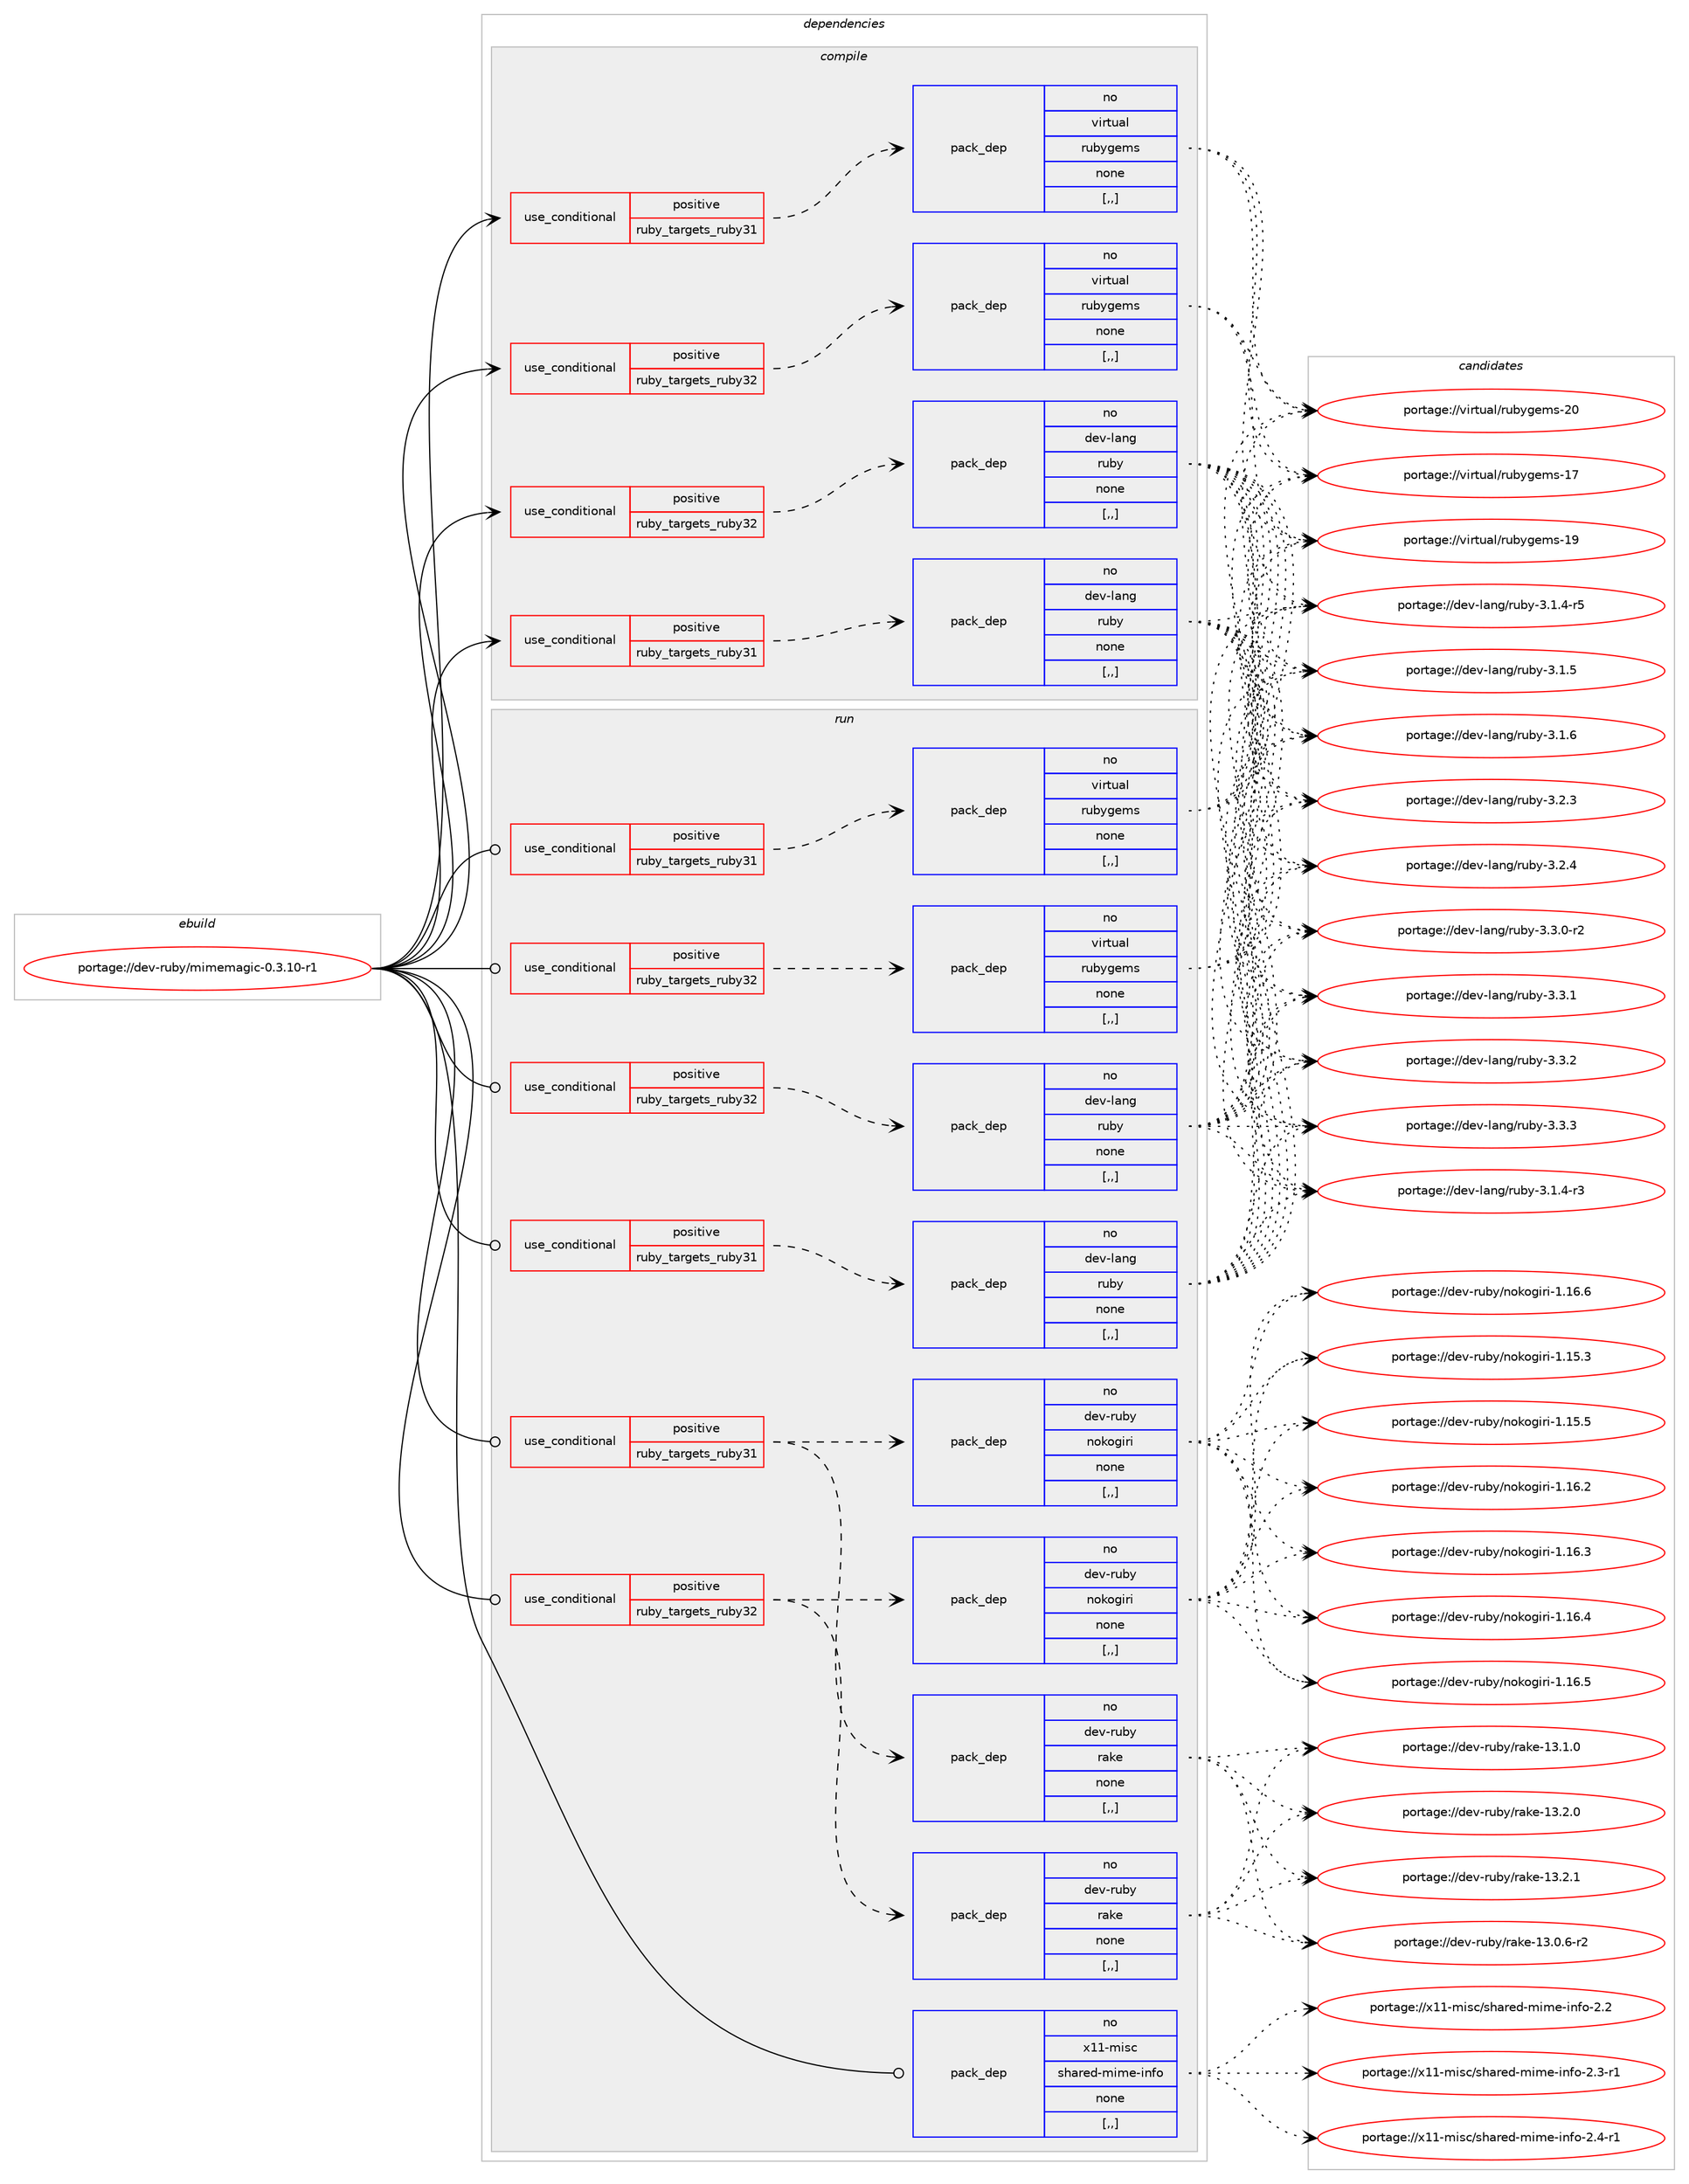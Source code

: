 digraph prolog {

# *************
# Graph options
# *************

newrank=true;
concentrate=true;
compound=true;
graph [rankdir=LR,fontname=Helvetica,fontsize=10,ranksep=1.5];#, ranksep=2.5, nodesep=0.2];
edge  [arrowhead=vee];
node  [fontname=Helvetica,fontsize=10];

# **********
# The ebuild
# **********

subgraph cluster_leftcol {
color=gray;
rank=same;
label=<<i>ebuild</i>>;
id [label="portage://dev-ruby/mimemagic-0.3.10-r1", color=red, width=4, href="../dev-ruby/mimemagic-0.3.10-r1.svg"];
}

# ****************
# The dependencies
# ****************

subgraph cluster_midcol {
color=gray;
label=<<i>dependencies</i>>;
subgraph cluster_compile {
fillcolor="#eeeeee";
style=filled;
label=<<i>compile</i>>;
subgraph cond49269 {
dependency185904 [label=<<TABLE BORDER="0" CELLBORDER="1" CELLSPACING="0" CELLPADDING="4"><TR><TD ROWSPAN="3" CELLPADDING="10">use_conditional</TD></TR><TR><TD>positive</TD></TR><TR><TD>ruby_targets_ruby31</TD></TR></TABLE>>, shape=none, color=red];
subgraph pack135329 {
dependency185905 [label=<<TABLE BORDER="0" CELLBORDER="1" CELLSPACING="0" CELLPADDING="4" WIDTH="220"><TR><TD ROWSPAN="6" CELLPADDING="30">pack_dep</TD></TR><TR><TD WIDTH="110">no</TD></TR><TR><TD>dev-lang</TD></TR><TR><TD>ruby</TD></TR><TR><TD>none</TD></TR><TR><TD>[,,]</TD></TR></TABLE>>, shape=none, color=blue];
}
dependency185904:e -> dependency185905:w [weight=20,style="dashed",arrowhead="vee"];
}
id:e -> dependency185904:w [weight=20,style="solid",arrowhead="vee"];
subgraph cond49270 {
dependency185906 [label=<<TABLE BORDER="0" CELLBORDER="1" CELLSPACING="0" CELLPADDING="4"><TR><TD ROWSPAN="3" CELLPADDING="10">use_conditional</TD></TR><TR><TD>positive</TD></TR><TR><TD>ruby_targets_ruby31</TD></TR></TABLE>>, shape=none, color=red];
subgraph pack135330 {
dependency185907 [label=<<TABLE BORDER="0" CELLBORDER="1" CELLSPACING="0" CELLPADDING="4" WIDTH="220"><TR><TD ROWSPAN="6" CELLPADDING="30">pack_dep</TD></TR><TR><TD WIDTH="110">no</TD></TR><TR><TD>virtual</TD></TR><TR><TD>rubygems</TD></TR><TR><TD>none</TD></TR><TR><TD>[,,]</TD></TR></TABLE>>, shape=none, color=blue];
}
dependency185906:e -> dependency185907:w [weight=20,style="dashed",arrowhead="vee"];
}
id:e -> dependency185906:w [weight=20,style="solid",arrowhead="vee"];
subgraph cond49271 {
dependency185908 [label=<<TABLE BORDER="0" CELLBORDER="1" CELLSPACING="0" CELLPADDING="4"><TR><TD ROWSPAN="3" CELLPADDING="10">use_conditional</TD></TR><TR><TD>positive</TD></TR><TR><TD>ruby_targets_ruby32</TD></TR></TABLE>>, shape=none, color=red];
subgraph pack135331 {
dependency185909 [label=<<TABLE BORDER="0" CELLBORDER="1" CELLSPACING="0" CELLPADDING="4" WIDTH="220"><TR><TD ROWSPAN="6" CELLPADDING="30">pack_dep</TD></TR><TR><TD WIDTH="110">no</TD></TR><TR><TD>dev-lang</TD></TR><TR><TD>ruby</TD></TR><TR><TD>none</TD></TR><TR><TD>[,,]</TD></TR></TABLE>>, shape=none, color=blue];
}
dependency185908:e -> dependency185909:w [weight=20,style="dashed",arrowhead="vee"];
}
id:e -> dependency185908:w [weight=20,style="solid",arrowhead="vee"];
subgraph cond49272 {
dependency185910 [label=<<TABLE BORDER="0" CELLBORDER="1" CELLSPACING="0" CELLPADDING="4"><TR><TD ROWSPAN="3" CELLPADDING="10">use_conditional</TD></TR><TR><TD>positive</TD></TR><TR><TD>ruby_targets_ruby32</TD></TR></TABLE>>, shape=none, color=red];
subgraph pack135332 {
dependency185911 [label=<<TABLE BORDER="0" CELLBORDER="1" CELLSPACING="0" CELLPADDING="4" WIDTH="220"><TR><TD ROWSPAN="6" CELLPADDING="30">pack_dep</TD></TR><TR><TD WIDTH="110">no</TD></TR><TR><TD>virtual</TD></TR><TR><TD>rubygems</TD></TR><TR><TD>none</TD></TR><TR><TD>[,,]</TD></TR></TABLE>>, shape=none, color=blue];
}
dependency185910:e -> dependency185911:w [weight=20,style="dashed",arrowhead="vee"];
}
id:e -> dependency185910:w [weight=20,style="solid",arrowhead="vee"];
}
subgraph cluster_compileandrun {
fillcolor="#eeeeee";
style=filled;
label=<<i>compile and run</i>>;
}
subgraph cluster_run {
fillcolor="#eeeeee";
style=filled;
label=<<i>run</i>>;
subgraph cond49273 {
dependency185912 [label=<<TABLE BORDER="0" CELLBORDER="1" CELLSPACING="0" CELLPADDING="4"><TR><TD ROWSPAN="3" CELLPADDING="10">use_conditional</TD></TR><TR><TD>positive</TD></TR><TR><TD>ruby_targets_ruby31</TD></TR></TABLE>>, shape=none, color=red];
subgraph pack135333 {
dependency185913 [label=<<TABLE BORDER="0" CELLBORDER="1" CELLSPACING="0" CELLPADDING="4" WIDTH="220"><TR><TD ROWSPAN="6" CELLPADDING="30">pack_dep</TD></TR><TR><TD WIDTH="110">no</TD></TR><TR><TD>dev-lang</TD></TR><TR><TD>ruby</TD></TR><TR><TD>none</TD></TR><TR><TD>[,,]</TD></TR></TABLE>>, shape=none, color=blue];
}
dependency185912:e -> dependency185913:w [weight=20,style="dashed",arrowhead="vee"];
}
id:e -> dependency185912:w [weight=20,style="solid",arrowhead="odot"];
subgraph cond49274 {
dependency185914 [label=<<TABLE BORDER="0" CELLBORDER="1" CELLSPACING="0" CELLPADDING="4"><TR><TD ROWSPAN="3" CELLPADDING="10">use_conditional</TD></TR><TR><TD>positive</TD></TR><TR><TD>ruby_targets_ruby31</TD></TR></TABLE>>, shape=none, color=red];
subgraph pack135334 {
dependency185915 [label=<<TABLE BORDER="0" CELLBORDER="1" CELLSPACING="0" CELLPADDING="4" WIDTH="220"><TR><TD ROWSPAN="6" CELLPADDING="30">pack_dep</TD></TR><TR><TD WIDTH="110">no</TD></TR><TR><TD>dev-ruby</TD></TR><TR><TD>nokogiri</TD></TR><TR><TD>none</TD></TR><TR><TD>[,,]</TD></TR></TABLE>>, shape=none, color=blue];
}
dependency185914:e -> dependency185915:w [weight=20,style="dashed",arrowhead="vee"];
subgraph pack135335 {
dependency185916 [label=<<TABLE BORDER="0" CELLBORDER="1" CELLSPACING="0" CELLPADDING="4" WIDTH="220"><TR><TD ROWSPAN="6" CELLPADDING="30">pack_dep</TD></TR><TR><TD WIDTH="110">no</TD></TR><TR><TD>dev-ruby</TD></TR><TR><TD>rake</TD></TR><TR><TD>none</TD></TR><TR><TD>[,,]</TD></TR></TABLE>>, shape=none, color=blue];
}
dependency185914:e -> dependency185916:w [weight=20,style="dashed",arrowhead="vee"];
}
id:e -> dependency185914:w [weight=20,style="solid",arrowhead="odot"];
subgraph cond49275 {
dependency185917 [label=<<TABLE BORDER="0" CELLBORDER="1" CELLSPACING="0" CELLPADDING="4"><TR><TD ROWSPAN="3" CELLPADDING="10">use_conditional</TD></TR><TR><TD>positive</TD></TR><TR><TD>ruby_targets_ruby31</TD></TR></TABLE>>, shape=none, color=red];
subgraph pack135336 {
dependency185918 [label=<<TABLE BORDER="0" CELLBORDER="1" CELLSPACING="0" CELLPADDING="4" WIDTH="220"><TR><TD ROWSPAN="6" CELLPADDING="30">pack_dep</TD></TR><TR><TD WIDTH="110">no</TD></TR><TR><TD>virtual</TD></TR><TR><TD>rubygems</TD></TR><TR><TD>none</TD></TR><TR><TD>[,,]</TD></TR></TABLE>>, shape=none, color=blue];
}
dependency185917:e -> dependency185918:w [weight=20,style="dashed",arrowhead="vee"];
}
id:e -> dependency185917:w [weight=20,style="solid",arrowhead="odot"];
subgraph cond49276 {
dependency185919 [label=<<TABLE BORDER="0" CELLBORDER="1" CELLSPACING="0" CELLPADDING="4"><TR><TD ROWSPAN="3" CELLPADDING="10">use_conditional</TD></TR><TR><TD>positive</TD></TR><TR><TD>ruby_targets_ruby32</TD></TR></TABLE>>, shape=none, color=red];
subgraph pack135337 {
dependency185920 [label=<<TABLE BORDER="0" CELLBORDER="1" CELLSPACING="0" CELLPADDING="4" WIDTH="220"><TR><TD ROWSPAN="6" CELLPADDING="30">pack_dep</TD></TR><TR><TD WIDTH="110">no</TD></TR><TR><TD>dev-lang</TD></TR><TR><TD>ruby</TD></TR><TR><TD>none</TD></TR><TR><TD>[,,]</TD></TR></TABLE>>, shape=none, color=blue];
}
dependency185919:e -> dependency185920:w [weight=20,style="dashed",arrowhead="vee"];
}
id:e -> dependency185919:w [weight=20,style="solid",arrowhead="odot"];
subgraph cond49277 {
dependency185921 [label=<<TABLE BORDER="0" CELLBORDER="1" CELLSPACING="0" CELLPADDING="4"><TR><TD ROWSPAN="3" CELLPADDING="10">use_conditional</TD></TR><TR><TD>positive</TD></TR><TR><TD>ruby_targets_ruby32</TD></TR></TABLE>>, shape=none, color=red];
subgraph pack135338 {
dependency185922 [label=<<TABLE BORDER="0" CELLBORDER="1" CELLSPACING="0" CELLPADDING="4" WIDTH="220"><TR><TD ROWSPAN="6" CELLPADDING="30">pack_dep</TD></TR><TR><TD WIDTH="110">no</TD></TR><TR><TD>dev-ruby</TD></TR><TR><TD>nokogiri</TD></TR><TR><TD>none</TD></TR><TR><TD>[,,]</TD></TR></TABLE>>, shape=none, color=blue];
}
dependency185921:e -> dependency185922:w [weight=20,style="dashed",arrowhead="vee"];
subgraph pack135339 {
dependency185923 [label=<<TABLE BORDER="0" CELLBORDER="1" CELLSPACING="0" CELLPADDING="4" WIDTH="220"><TR><TD ROWSPAN="6" CELLPADDING="30">pack_dep</TD></TR><TR><TD WIDTH="110">no</TD></TR><TR><TD>dev-ruby</TD></TR><TR><TD>rake</TD></TR><TR><TD>none</TD></TR><TR><TD>[,,]</TD></TR></TABLE>>, shape=none, color=blue];
}
dependency185921:e -> dependency185923:w [weight=20,style="dashed",arrowhead="vee"];
}
id:e -> dependency185921:w [weight=20,style="solid",arrowhead="odot"];
subgraph cond49278 {
dependency185924 [label=<<TABLE BORDER="0" CELLBORDER="1" CELLSPACING="0" CELLPADDING="4"><TR><TD ROWSPAN="3" CELLPADDING="10">use_conditional</TD></TR><TR><TD>positive</TD></TR><TR><TD>ruby_targets_ruby32</TD></TR></TABLE>>, shape=none, color=red];
subgraph pack135340 {
dependency185925 [label=<<TABLE BORDER="0" CELLBORDER="1" CELLSPACING="0" CELLPADDING="4" WIDTH="220"><TR><TD ROWSPAN="6" CELLPADDING="30">pack_dep</TD></TR><TR><TD WIDTH="110">no</TD></TR><TR><TD>virtual</TD></TR><TR><TD>rubygems</TD></TR><TR><TD>none</TD></TR><TR><TD>[,,]</TD></TR></TABLE>>, shape=none, color=blue];
}
dependency185924:e -> dependency185925:w [weight=20,style="dashed",arrowhead="vee"];
}
id:e -> dependency185924:w [weight=20,style="solid",arrowhead="odot"];
subgraph pack135341 {
dependency185926 [label=<<TABLE BORDER="0" CELLBORDER="1" CELLSPACING="0" CELLPADDING="4" WIDTH="220"><TR><TD ROWSPAN="6" CELLPADDING="30">pack_dep</TD></TR><TR><TD WIDTH="110">no</TD></TR><TR><TD>x11-misc</TD></TR><TR><TD>shared-mime-info</TD></TR><TR><TD>none</TD></TR><TR><TD>[,,]</TD></TR></TABLE>>, shape=none, color=blue];
}
id:e -> dependency185926:w [weight=20,style="solid",arrowhead="odot"];
}
}

# **************
# The candidates
# **************

subgraph cluster_choices {
rank=same;
color=gray;
label=<<i>candidates</i>>;

subgraph choice135329 {
color=black;
nodesep=1;
choice100101118451089711010347114117981214551464946524511451 [label="portage://dev-lang/ruby-3.1.4-r3", color=red, width=4,href="../dev-lang/ruby-3.1.4-r3.svg"];
choice100101118451089711010347114117981214551464946524511453 [label="portage://dev-lang/ruby-3.1.4-r5", color=red, width=4,href="../dev-lang/ruby-3.1.4-r5.svg"];
choice10010111845108971101034711411798121455146494653 [label="portage://dev-lang/ruby-3.1.5", color=red, width=4,href="../dev-lang/ruby-3.1.5.svg"];
choice10010111845108971101034711411798121455146494654 [label="portage://dev-lang/ruby-3.1.6", color=red, width=4,href="../dev-lang/ruby-3.1.6.svg"];
choice10010111845108971101034711411798121455146504651 [label="portage://dev-lang/ruby-3.2.3", color=red, width=4,href="../dev-lang/ruby-3.2.3.svg"];
choice10010111845108971101034711411798121455146504652 [label="portage://dev-lang/ruby-3.2.4", color=red, width=4,href="../dev-lang/ruby-3.2.4.svg"];
choice100101118451089711010347114117981214551465146484511450 [label="portage://dev-lang/ruby-3.3.0-r2", color=red, width=4,href="../dev-lang/ruby-3.3.0-r2.svg"];
choice10010111845108971101034711411798121455146514649 [label="portage://dev-lang/ruby-3.3.1", color=red, width=4,href="../dev-lang/ruby-3.3.1.svg"];
choice10010111845108971101034711411798121455146514650 [label="portage://dev-lang/ruby-3.3.2", color=red, width=4,href="../dev-lang/ruby-3.3.2.svg"];
choice10010111845108971101034711411798121455146514651 [label="portage://dev-lang/ruby-3.3.3", color=red, width=4,href="../dev-lang/ruby-3.3.3.svg"];
dependency185905:e -> choice100101118451089711010347114117981214551464946524511451:w [style=dotted,weight="100"];
dependency185905:e -> choice100101118451089711010347114117981214551464946524511453:w [style=dotted,weight="100"];
dependency185905:e -> choice10010111845108971101034711411798121455146494653:w [style=dotted,weight="100"];
dependency185905:e -> choice10010111845108971101034711411798121455146494654:w [style=dotted,weight="100"];
dependency185905:e -> choice10010111845108971101034711411798121455146504651:w [style=dotted,weight="100"];
dependency185905:e -> choice10010111845108971101034711411798121455146504652:w [style=dotted,weight="100"];
dependency185905:e -> choice100101118451089711010347114117981214551465146484511450:w [style=dotted,weight="100"];
dependency185905:e -> choice10010111845108971101034711411798121455146514649:w [style=dotted,weight="100"];
dependency185905:e -> choice10010111845108971101034711411798121455146514650:w [style=dotted,weight="100"];
dependency185905:e -> choice10010111845108971101034711411798121455146514651:w [style=dotted,weight="100"];
}
subgraph choice135330 {
color=black;
nodesep=1;
choice118105114116117971084711411798121103101109115454955 [label="portage://virtual/rubygems-17", color=red, width=4,href="../virtual/rubygems-17.svg"];
choice118105114116117971084711411798121103101109115454957 [label="portage://virtual/rubygems-19", color=red, width=4,href="../virtual/rubygems-19.svg"];
choice118105114116117971084711411798121103101109115455048 [label="portage://virtual/rubygems-20", color=red, width=4,href="../virtual/rubygems-20.svg"];
dependency185907:e -> choice118105114116117971084711411798121103101109115454955:w [style=dotted,weight="100"];
dependency185907:e -> choice118105114116117971084711411798121103101109115454957:w [style=dotted,weight="100"];
dependency185907:e -> choice118105114116117971084711411798121103101109115455048:w [style=dotted,weight="100"];
}
subgraph choice135331 {
color=black;
nodesep=1;
choice100101118451089711010347114117981214551464946524511451 [label="portage://dev-lang/ruby-3.1.4-r3", color=red, width=4,href="../dev-lang/ruby-3.1.4-r3.svg"];
choice100101118451089711010347114117981214551464946524511453 [label="portage://dev-lang/ruby-3.1.4-r5", color=red, width=4,href="../dev-lang/ruby-3.1.4-r5.svg"];
choice10010111845108971101034711411798121455146494653 [label="portage://dev-lang/ruby-3.1.5", color=red, width=4,href="../dev-lang/ruby-3.1.5.svg"];
choice10010111845108971101034711411798121455146494654 [label="portage://dev-lang/ruby-3.1.6", color=red, width=4,href="../dev-lang/ruby-3.1.6.svg"];
choice10010111845108971101034711411798121455146504651 [label="portage://dev-lang/ruby-3.2.3", color=red, width=4,href="../dev-lang/ruby-3.2.3.svg"];
choice10010111845108971101034711411798121455146504652 [label="portage://dev-lang/ruby-3.2.4", color=red, width=4,href="../dev-lang/ruby-3.2.4.svg"];
choice100101118451089711010347114117981214551465146484511450 [label="portage://dev-lang/ruby-3.3.0-r2", color=red, width=4,href="../dev-lang/ruby-3.3.0-r2.svg"];
choice10010111845108971101034711411798121455146514649 [label="portage://dev-lang/ruby-3.3.1", color=red, width=4,href="../dev-lang/ruby-3.3.1.svg"];
choice10010111845108971101034711411798121455146514650 [label="portage://dev-lang/ruby-3.3.2", color=red, width=4,href="../dev-lang/ruby-3.3.2.svg"];
choice10010111845108971101034711411798121455146514651 [label="portage://dev-lang/ruby-3.3.3", color=red, width=4,href="../dev-lang/ruby-3.3.3.svg"];
dependency185909:e -> choice100101118451089711010347114117981214551464946524511451:w [style=dotted,weight="100"];
dependency185909:e -> choice100101118451089711010347114117981214551464946524511453:w [style=dotted,weight="100"];
dependency185909:e -> choice10010111845108971101034711411798121455146494653:w [style=dotted,weight="100"];
dependency185909:e -> choice10010111845108971101034711411798121455146494654:w [style=dotted,weight="100"];
dependency185909:e -> choice10010111845108971101034711411798121455146504651:w [style=dotted,weight="100"];
dependency185909:e -> choice10010111845108971101034711411798121455146504652:w [style=dotted,weight="100"];
dependency185909:e -> choice100101118451089711010347114117981214551465146484511450:w [style=dotted,weight="100"];
dependency185909:e -> choice10010111845108971101034711411798121455146514649:w [style=dotted,weight="100"];
dependency185909:e -> choice10010111845108971101034711411798121455146514650:w [style=dotted,weight="100"];
dependency185909:e -> choice10010111845108971101034711411798121455146514651:w [style=dotted,weight="100"];
}
subgraph choice135332 {
color=black;
nodesep=1;
choice118105114116117971084711411798121103101109115454955 [label="portage://virtual/rubygems-17", color=red, width=4,href="../virtual/rubygems-17.svg"];
choice118105114116117971084711411798121103101109115454957 [label="portage://virtual/rubygems-19", color=red, width=4,href="../virtual/rubygems-19.svg"];
choice118105114116117971084711411798121103101109115455048 [label="portage://virtual/rubygems-20", color=red, width=4,href="../virtual/rubygems-20.svg"];
dependency185911:e -> choice118105114116117971084711411798121103101109115454955:w [style=dotted,weight="100"];
dependency185911:e -> choice118105114116117971084711411798121103101109115454957:w [style=dotted,weight="100"];
dependency185911:e -> choice118105114116117971084711411798121103101109115455048:w [style=dotted,weight="100"];
}
subgraph choice135333 {
color=black;
nodesep=1;
choice100101118451089711010347114117981214551464946524511451 [label="portage://dev-lang/ruby-3.1.4-r3", color=red, width=4,href="../dev-lang/ruby-3.1.4-r3.svg"];
choice100101118451089711010347114117981214551464946524511453 [label="portage://dev-lang/ruby-3.1.4-r5", color=red, width=4,href="../dev-lang/ruby-3.1.4-r5.svg"];
choice10010111845108971101034711411798121455146494653 [label="portage://dev-lang/ruby-3.1.5", color=red, width=4,href="../dev-lang/ruby-3.1.5.svg"];
choice10010111845108971101034711411798121455146494654 [label="portage://dev-lang/ruby-3.1.6", color=red, width=4,href="../dev-lang/ruby-3.1.6.svg"];
choice10010111845108971101034711411798121455146504651 [label="portage://dev-lang/ruby-3.2.3", color=red, width=4,href="../dev-lang/ruby-3.2.3.svg"];
choice10010111845108971101034711411798121455146504652 [label="portage://dev-lang/ruby-3.2.4", color=red, width=4,href="../dev-lang/ruby-3.2.4.svg"];
choice100101118451089711010347114117981214551465146484511450 [label="portage://dev-lang/ruby-3.3.0-r2", color=red, width=4,href="../dev-lang/ruby-3.3.0-r2.svg"];
choice10010111845108971101034711411798121455146514649 [label="portage://dev-lang/ruby-3.3.1", color=red, width=4,href="../dev-lang/ruby-3.3.1.svg"];
choice10010111845108971101034711411798121455146514650 [label="portage://dev-lang/ruby-3.3.2", color=red, width=4,href="../dev-lang/ruby-3.3.2.svg"];
choice10010111845108971101034711411798121455146514651 [label="portage://dev-lang/ruby-3.3.3", color=red, width=4,href="../dev-lang/ruby-3.3.3.svg"];
dependency185913:e -> choice100101118451089711010347114117981214551464946524511451:w [style=dotted,weight="100"];
dependency185913:e -> choice100101118451089711010347114117981214551464946524511453:w [style=dotted,weight="100"];
dependency185913:e -> choice10010111845108971101034711411798121455146494653:w [style=dotted,weight="100"];
dependency185913:e -> choice10010111845108971101034711411798121455146494654:w [style=dotted,weight="100"];
dependency185913:e -> choice10010111845108971101034711411798121455146504651:w [style=dotted,weight="100"];
dependency185913:e -> choice10010111845108971101034711411798121455146504652:w [style=dotted,weight="100"];
dependency185913:e -> choice100101118451089711010347114117981214551465146484511450:w [style=dotted,weight="100"];
dependency185913:e -> choice10010111845108971101034711411798121455146514649:w [style=dotted,weight="100"];
dependency185913:e -> choice10010111845108971101034711411798121455146514650:w [style=dotted,weight="100"];
dependency185913:e -> choice10010111845108971101034711411798121455146514651:w [style=dotted,weight="100"];
}
subgraph choice135334 {
color=black;
nodesep=1;
choice10010111845114117981214711011110711110310511410545494649534651 [label="portage://dev-ruby/nokogiri-1.15.3", color=red, width=4,href="../dev-ruby/nokogiri-1.15.3.svg"];
choice10010111845114117981214711011110711110310511410545494649534653 [label="portage://dev-ruby/nokogiri-1.15.5", color=red, width=4,href="../dev-ruby/nokogiri-1.15.5.svg"];
choice10010111845114117981214711011110711110310511410545494649544650 [label="portage://dev-ruby/nokogiri-1.16.2", color=red, width=4,href="../dev-ruby/nokogiri-1.16.2.svg"];
choice10010111845114117981214711011110711110310511410545494649544651 [label="portage://dev-ruby/nokogiri-1.16.3", color=red, width=4,href="../dev-ruby/nokogiri-1.16.3.svg"];
choice10010111845114117981214711011110711110310511410545494649544652 [label="portage://dev-ruby/nokogiri-1.16.4", color=red, width=4,href="../dev-ruby/nokogiri-1.16.4.svg"];
choice10010111845114117981214711011110711110310511410545494649544653 [label="portage://dev-ruby/nokogiri-1.16.5", color=red, width=4,href="../dev-ruby/nokogiri-1.16.5.svg"];
choice10010111845114117981214711011110711110310511410545494649544654 [label="portage://dev-ruby/nokogiri-1.16.6", color=red, width=4,href="../dev-ruby/nokogiri-1.16.6.svg"];
dependency185915:e -> choice10010111845114117981214711011110711110310511410545494649534651:w [style=dotted,weight="100"];
dependency185915:e -> choice10010111845114117981214711011110711110310511410545494649534653:w [style=dotted,weight="100"];
dependency185915:e -> choice10010111845114117981214711011110711110310511410545494649544650:w [style=dotted,weight="100"];
dependency185915:e -> choice10010111845114117981214711011110711110310511410545494649544651:w [style=dotted,weight="100"];
dependency185915:e -> choice10010111845114117981214711011110711110310511410545494649544652:w [style=dotted,weight="100"];
dependency185915:e -> choice10010111845114117981214711011110711110310511410545494649544653:w [style=dotted,weight="100"];
dependency185915:e -> choice10010111845114117981214711011110711110310511410545494649544654:w [style=dotted,weight="100"];
}
subgraph choice135335 {
color=black;
nodesep=1;
choice10010111845114117981214711497107101454951464846544511450 [label="portage://dev-ruby/rake-13.0.6-r2", color=red, width=4,href="../dev-ruby/rake-13.0.6-r2.svg"];
choice1001011184511411798121471149710710145495146494648 [label="portage://dev-ruby/rake-13.1.0", color=red, width=4,href="../dev-ruby/rake-13.1.0.svg"];
choice1001011184511411798121471149710710145495146504648 [label="portage://dev-ruby/rake-13.2.0", color=red, width=4,href="../dev-ruby/rake-13.2.0.svg"];
choice1001011184511411798121471149710710145495146504649 [label="portage://dev-ruby/rake-13.2.1", color=red, width=4,href="../dev-ruby/rake-13.2.1.svg"];
dependency185916:e -> choice10010111845114117981214711497107101454951464846544511450:w [style=dotted,weight="100"];
dependency185916:e -> choice1001011184511411798121471149710710145495146494648:w [style=dotted,weight="100"];
dependency185916:e -> choice1001011184511411798121471149710710145495146504648:w [style=dotted,weight="100"];
dependency185916:e -> choice1001011184511411798121471149710710145495146504649:w [style=dotted,weight="100"];
}
subgraph choice135336 {
color=black;
nodesep=1;
choice118105114116117971084711411798121103101109115454955 [label="portage://virtual/rubygems-17", color=red, width=4,href="../virtual/rubygems-17.svg"];
choice118105114116117971084711411798121103101109115454957 [label="portage://virtual/rubygems-19", color=red, width=4,href="../virtual/rubygems-19.svg"];
choice118105114116117971084711411798121103101109115455048 [label="portage://virtual/rubygems-20", color=red, width=4,href="../virtual/rubygems-20.svg"];
dependency185918:e -> choice118105114116117971084711411798121103101109115454955:w [style=dotted,weight="100"];
dependency185918:e -> choice118105114116117971084711411798121103101109115454957:w [style=dotted,weight="100"];
dependency185918:e -> choice118105114116117971084711411798121103101109115455048:w [style=dotted,weight="100"];
}
subgraph choice135337 {
color=black;
nodesep=1;
choice100101118451089711010347114117981214551464946524511451 [label="portage://dev-lang/ruby-3.1.4-r3", color=red, width=4,href="../dev-lang/ruby-3.1.4-r3.svg"];
choice100101118451089711010347114117981214551464946524511453 [label="portage://dev-lang/ruby-3.1.4-r5", color=red, width=4,href="../dev-lang/ruby-3.1.4-r5.svg"];
choice10010111845108971101034711411798121455146494653 [label="portage://dev-lang/ruby-3.1.5", color=red, width=4,href="../dev-lang/ruby-3.1.5.svg"];
choice10010111845108971101034711411798121455146494654 [label="portage://dev-lang/ruby-3.1.6", color=red, width=4,href="../dev-lang/ruby-3.1.6.svg"];
choice10010111845108971101034711411798121455146504651 [label="portage://dev-lang/ruby-3.2.3", color=red, width=4,href="../dev-lang/ruby-3.2.3.svg"];
choice10010111845108971101034711411798121455146504652 [label="portage://dev-lang/ruby-3.2.4", color=red, width=4,href="../dev-lang/ruby-3.2.4.svg"];
choice100101118451089711010347114117981214551465146484511450 [label="portage://dev-lang/ruby-3.3.0-r2", color=red, width=4,href="../dev-lang/ruby-3.3.0-r2.svg"];
choice10010111845108971101034711411798121455146514649 [label="portage://dev-lang/ruby-3.3.1", color=red, width=4,href="../dev-lang/ruby-3.3.1.svg"];
choice10010111845108971101034711411798121455146514650 [label="portage://dev-lang/ruby-3.3.2", color=red, width=4,href="../dev-lang/ruby-3.3.2.svg"];
choice10010111845108971101034711411798121455146514651 [label="portage://dev-lang/ruby-3.3.3", color=red, width=4,href="../dev-lang/ruby-3.3.3.svg"];
dependency185920:e -> choice100101118451089711010347114117981214551464946524511451:w [style=dotted,weight="100"];
dependency185920:e -> choice100101118451089711010347114117981214551464946524511453:w [style=dotted,weight="100"];
dependency185920:e -> choice10010111845108971101034711411798121455146494653:w [style=dotted,weight="100"];
dependency185920:e -> choice10010111845108971101034711411798121455146494654:w [style=dotted,weight="100"];
dependency185920:e -> choice10010111845108971101034711411798121455146504651:w [style=dotted,weight="100"];
dependency185920:e -> choice10010111845108971101034711411798121455146504652:w [style=dotted,weight="100"];
dependency185920:e -> choice100101118451089711010347114117981214551465146484511450:w [style=dotted,weight="100"];
dependency185920:e -> choice10010111845108971101034711411798121455146514649:w [style=dotted,weight="100"];
dependency185920:e -> choice10010111845108971101034711411798121455146514650:w [style=dotted,weight="100"];
dependency185920:e -> choice10010111845108971101034711411798121455146514651:w [style=dotted,weight="100"];
}
subgraph choice135338 {
color=black;
nodesep=1;
choice10010111845114117981214711011110711110310511410545494649534651 [label="portage://dev-ruby/nokogiri-1.15.3", color=red, width=4,href="../dev-ruby/nokogiri-1.15.3.svg"];
choice10010111845114117981214711011110711110310511410545494649534653 [label="portage://dev-ruby/nokogiri-1.15.5", color=red, width=4,href="../dev-ruby/nokogiri-1.15.5.svg"];
choice10010111845114117981214711011110711110310511410545494649544650 [label="portage://dev-ruby/nokogiri-1.16.2", color=red, width=4,href="../dev-ruby/nokogiri-1.16.2.svg"];
choice10010111845114117981214711011110711110310511410545494649544651 [label="portage://dev-ruby/nokogiri-1.16.3", color=red, width=4,href="../dev-ruby/nokogiri-1.16.3.svg"];
choice10010111845114117981214711011110711110310511410545494649544652 [label="portage://dev-ruby/nokogiri-1.16.4", color=red, width=4,href="../dev-ruby/nokogiri-1.16.4.svg"];
choice10010111845114117981214711011110711110310511410545494649544653 [label="portage://dev-ruby/nokogiri-1.16.5", color=red, width=4,href="../dev-ruby/nokogiri-1.16.5.svg"];
choice10010111845114117981214711011110711110310511410545494649544654 [label="portage://dev-ruby/nokogiri-1.16.6", color=red, width=4,href="../dev-ruby/nokogiri-1.16.6.svg"];
dependency185922:e -> choice10010111845114117981214711011110711110310511410545494649534651:w [style=dotted,weight="100"];
dependency185922:e -> choice10010111845114117981214711011110711110310511410545494649534653:w [style=dotted,weight="100"];
dependency185922:e -> choice10010111845114117981214711011110711110310511410545494649544650:w [style=dotted,weight="100"];
dependency185922:e -> choice10010111845114117981214711011110711110310511410545494649544651:w [style=dotted,weight="100"];
dependency185922:e -> choice10010111845114117981214711011110711110310511410545494649544652:w [style=dotted,weight="100"];
dependency185922:e -> choice10010111845114117981214711011110711110310511410545494649544653:w [style=dotted,weight="100"];
dependency185922:e -> choice10010111845114117981214711011110711110310511410545494649544654:w [style=dotted,weight="100"];
}
subgraph choice135339 {
color=black;
nodesep=1;
choice10010111845114117981214711497107101454951464846544511450 [label="portage://dev-ruby/rake-13.0.6-r2", color=red, width=4,href="../dev-ruby/rake-13.0.6-r2.svg"];
choice1001011184511411798121471149710710145495146494648 [label="portage://dev-ruby/rake-13.1.0", color=red, width=4,href="../dev-ruby/rake-13.1.0.svg"];
choice1001011184511411798121471149710710145495146504648 [label="portage://dev-ruby/rake-13.2.0", color=red, width=4,href="../dev-ruby/rake-13.2.0.svg"];
choice1001011184511411798121471149710710145495146504649 [label="portage://dev-ruby/rake-13.2.1", color=red, width=4,href="../dev-ruby/rake-13.2.1.svg"];
dependency185923:e -> choice10010111845114117981214711497107101454951464846544511450:w [style=dotted,weight="100"];
dependency185923:e -> choice1001011184511411798121471149710710145495146494648:w [style=dotted,weight="100"];
dependency185923:e -> choice1001011184511411798121471149710710145495146504648:w [style=dotted,weight="100"];
dependency185923:e -> choice1001011184511411798121471149710710145495146504649:w [style=dotted,weight="100"];
}
subgraph choice135340 {
color=black;
nodesep=1;
choice118105114116117971084711411798121103101109115454955 [label="portage://virtual/rubygems-17", color=red, width=4,href="../virtual/rubygems-17.svg"];
choice118105114116117971084711411798121103101109115454957 [label="portage://virtual/rubygems-19", color=red, width=4,href="../virtual/rubygems-19.svg"];
choice118105114116117971084711411798121103101109115455048 [label="portage://virtual/rubygems-20", color=red, width=4,href="../virtual/rubygems-20.svg"];
dependency185925:e -> choice118105114116117971084711411798121103101109115454955:w [style=dotted,weight="100"];
dependency185925:e -> choice118105114116117971084711411798121103101109115454957:w [style=dotted,weight="100"];
dependency185925:e -> choice118105114116117971084711411798121103101109115455048:w [style=dotted,weight="100"];
}
subgraph choice135341 {
color=black;
nodesep=1;
choice120494945109105115994711510497114101100451091051091014510511010211145504650 [label="portage://x11-misc/shared-mime-info-2.2", color=red, width=4,href="../x11-misc/shared-mime-info-2.2.svg"];
choice1204949451091051159947115104971141011004510910510910145105110102111455046514511449 [label="portage://x11-misc/shared-mime-info-2.3-r1", color=red, width=4,href="../x11-misc/shared-mime-info-2.3-r1.svg"];
choice1204949451091051159947115104971141011004510910510910145105110102111455046524511449 [label="portage://x11-misc/shared-mime-info-2.4-r1", color=red, width=4,href="../x11-misc/shared-mime-info-2.4-r1.svg"];
dependency185926:e -> choice120494945109105115994711510497114101100451091051091014510511010211145504650:w [style=dotted,weight="100"];
dependency185926:e -> choice1204949451091051159947115104971141011004510910510910145105110102111455046514511449:w [style=dotted,weight="100"];
dependency185926:e -> choice1204949451091051159947115104971141011004510910510910145105110102111455046524511449:w [style=dotted,weight="100"];
}
}

}
